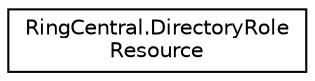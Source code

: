 digraph "Graphical Class Hierarchy"
{
 // LATEX_PDF_SIZE
  edge [fontname="Helvetica",fontsize="10",labelfontname="Helvetica",labelfontsize="10"];
  node [fontname="Helvetica",fontsize="10",shape=record];
  rankdir="LR";
  Node0 [label="RingCentral.DirectoryRole\lResource",height=0.2,width=0.4,color="black", fillcolor="white", style="filled",URL="$classRingCentral_1_1DirectoryRoleResource.html",tooltip=" "];
}
